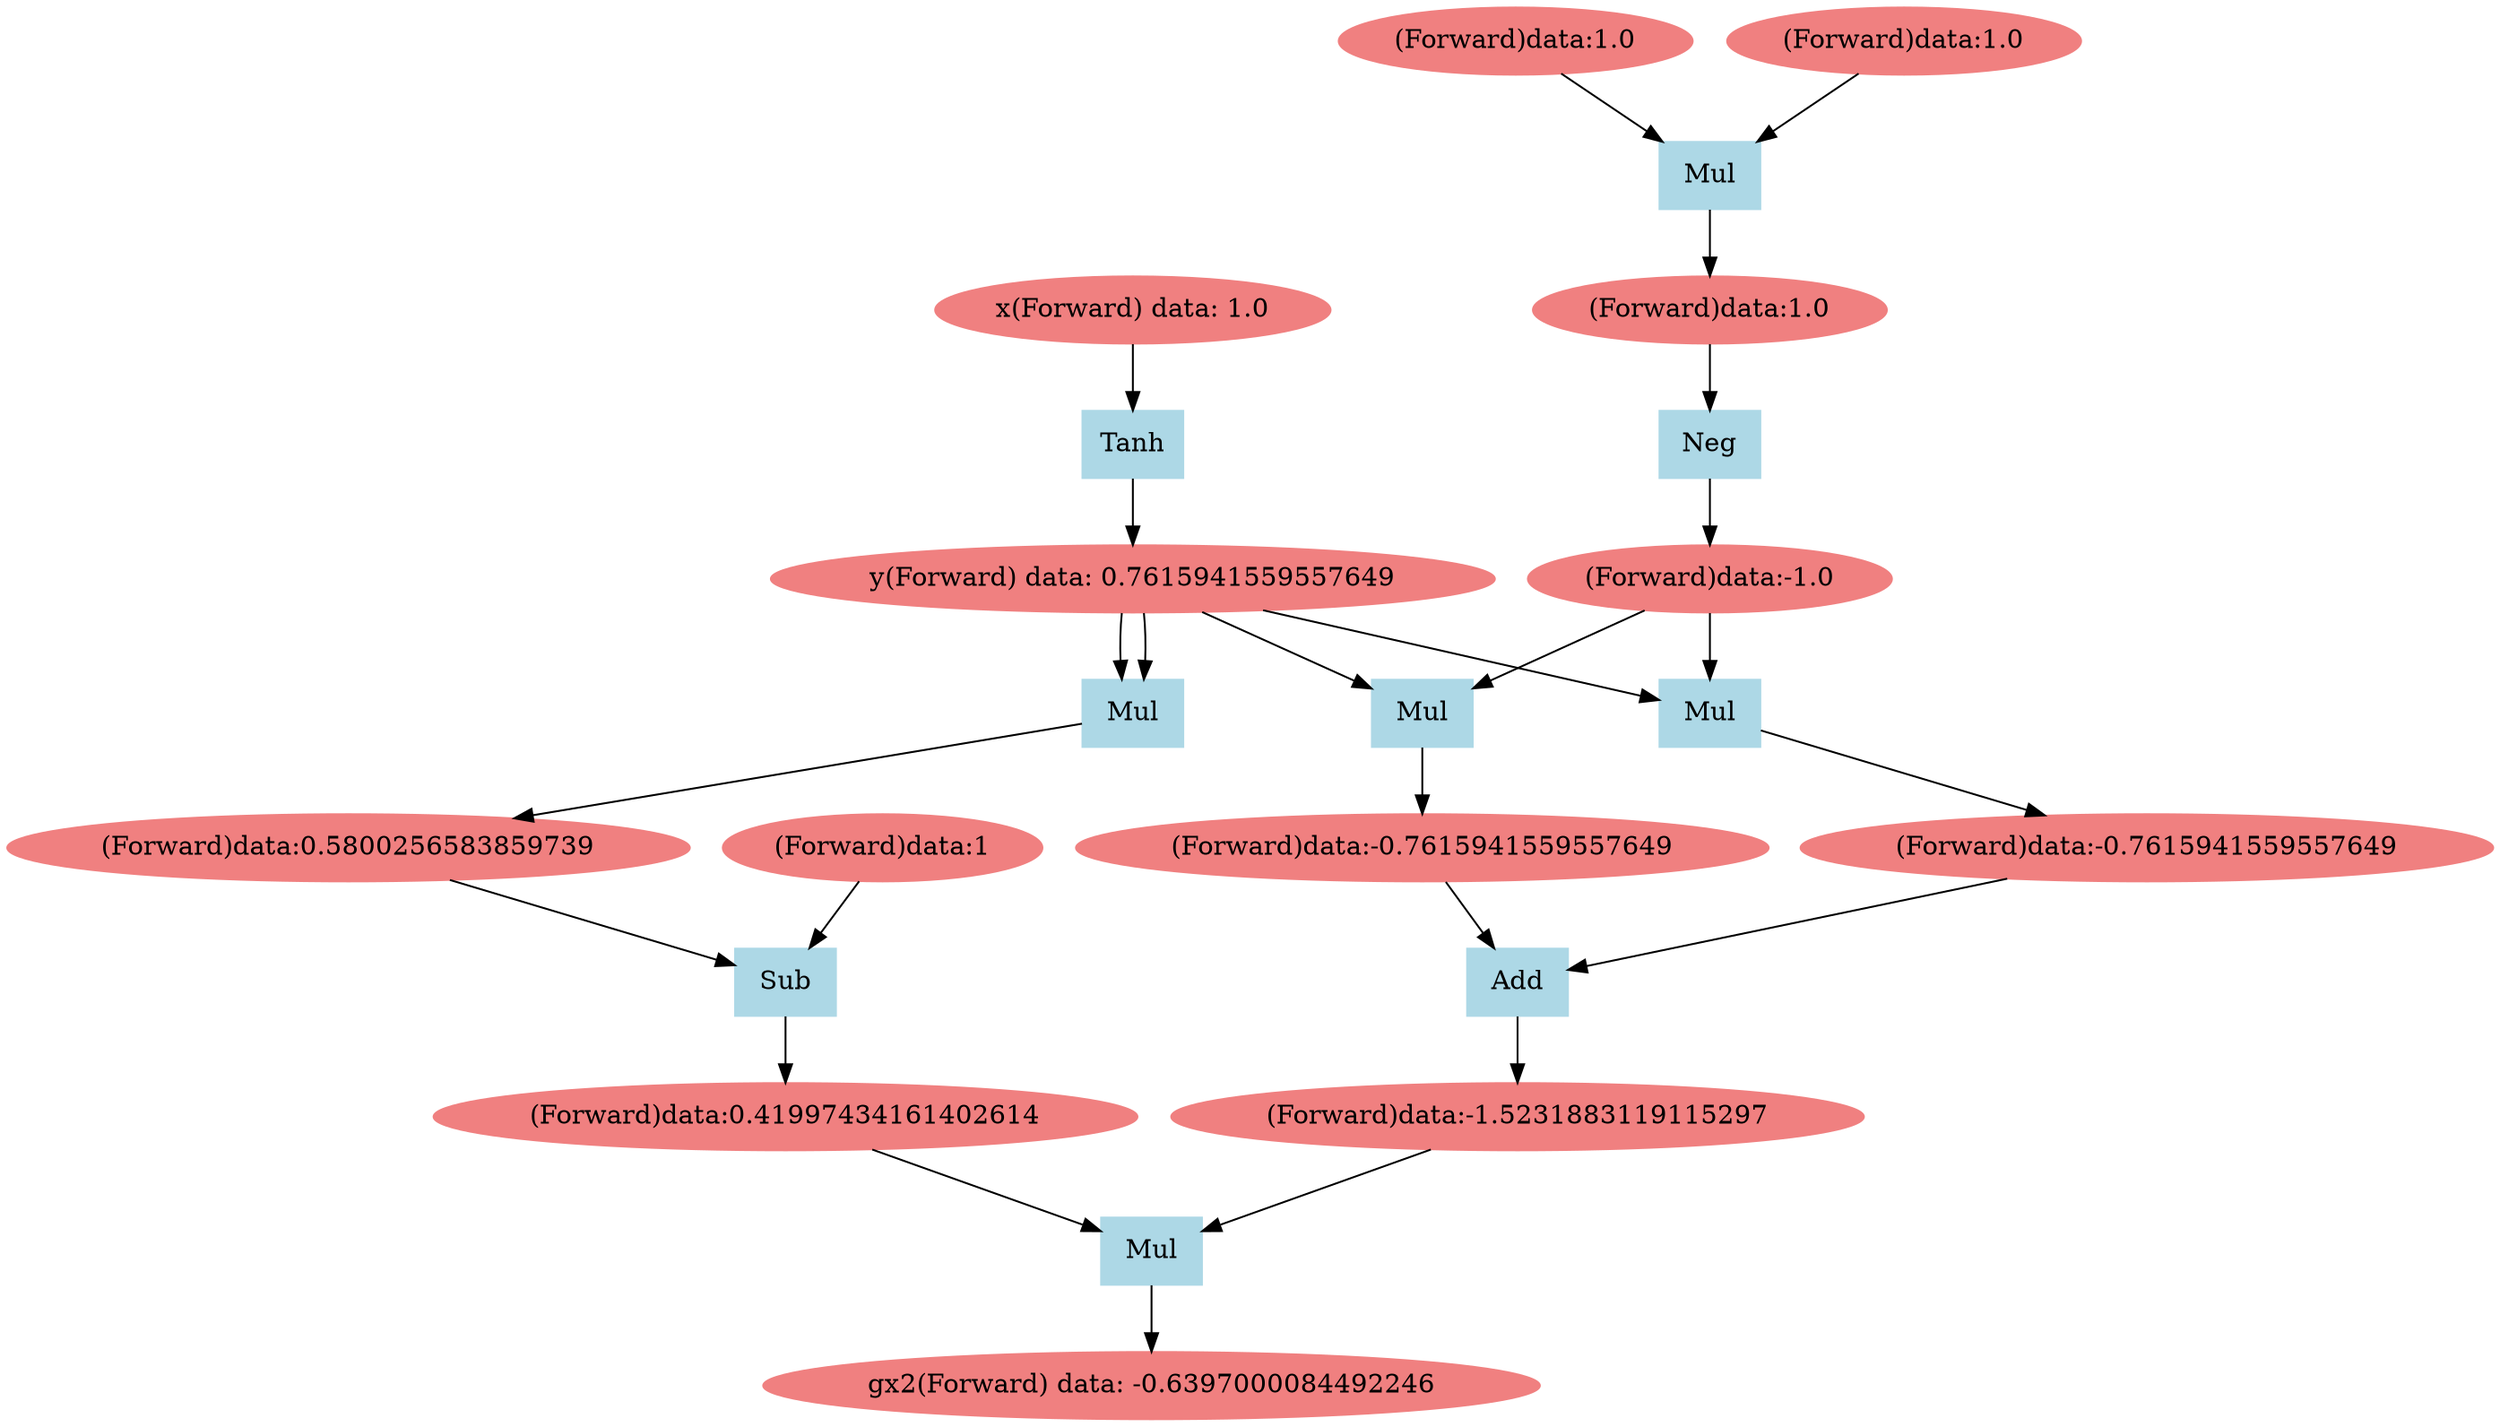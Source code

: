 digraph g {
Forward2093505489024 [label="gx2(Forward) data: -0.6397000084492246", color=lightcoral, style=filled]
Forward2093505488928 [label ="Mul", color=lightblue, style=filled, shape=box]
Forward2093505488448 -> Forward2093505488928
Forward2093505488832 -> Forward2093505488928
Forward2093505488928 -> Forward2093505489024
Forward2093505488448 [label="(Forward)data:-1.5231883119115297", color=lightcoral, style=filled]
Forward2093505488832 [label="(Forward)data:0.41997434161402614", color=lightcoral, style=filled]
Forward2093505488640 [label ="Sub", color=lightblue, style=filled, shape=box]
Forward2093505488736 -> Forward2093505488640
Forward2093505488544 -> Forward2093505488640
Forward2093505488640 -> Forward2093505488832
Forward2093505488736 [label="(Forward)data:1", color=lightcoral, style=filled]
Forward2093505488544 [label="(Forward)data:0.5800256583859739", color=lightcoral, style=filled]
Forward2093505488256 [label ="Mul", color=lightblue, style=filled, shape=box]
Forward2093464256128 -> Forward2093505488256
Forward2093464256128 -> Forward2093505488256
Forward2093505488256 -> Forward2093505488544
Forward2093464256128 [label="y(Forward) data: 0.7615941559557649", color=lightcoral, style=filled]
Forward2093464256128 [label="y(Forward) data: 0.7615941559557649", color=lightcoral, style=filled]
Forward2093464255216 [label ="Tanh", color=lightblue, style=filled, shape=box]
Forward2093464256272 -> Forward2093464255216
Forward2093464255216 -> Forward2093464256128
Forward2093464256272 [label="x(Forward) data: 1.0", color=lightcoral, style=filled]
Forward2093505488352 [label ="Add", color=lightblue, style=filled, shape=box]
Forward2093505487968 -> Forward2093505488352
Forward2093505488160 -> Forward2093505488352
Forward2093505488352 -> Forward2093505488448
Forward2093505487968 [label="(Forward)data:-0.7615941559557649", color=lightcoral, style=filled]
Forward2093505488160 [label="(Forward)data:-0.7615941559557649", color=lightcoral, style=filled]
Forward2093505488064 [label ="Mul", color=lightblue, style=filled, shape=box]
Forward2093505487776 -> Forward2093505488064
Forward2093464256128 -> Forward2093505488064
Forward2093505488064 -> Forward2093505488160
Forward2093505487776 [label="(Forward)data:-1.0", color=lightcoral, style=filled]
Forward2093464256128 [label="y(Forward) data: 0.7615941559557649", color=lightcoral, style=filled]
Forward2093505487680 [label ="Neg", color=lightblue, style=filled, shape=box]
Forward2093505487584 -> Forward2093505487680
Forward2093505487680 -> Forward2093505487776
Forward2093505487584 [label="(Forward)data:1.0", color=lightcoral, style=filled]
Forward2093505487488 [label ="Mul", color=lightblue, style=filled, shape=box]
Forward2093505487200 -> Forward2093505487488
Forward2093505449312 -> Forward2093505487488
Forward2093505487488 -> Forward2093505487584
Forward2093505487200 [label="(Forward)data:1.0", color=lightcoral, style=filled]
Forward2093505449312 [label="(Forward)data:1.0", color=lightcoral, style=filled]
Forward2093505487872 [label ="Mul", color=lightblue, style=filled, shape=box]
Forward2093505487776 -> Forward2093505487872
Forward2093464256128 -> Forward2093505487872
Forward2093505487872 -> Forward2093505487968
Forward2093505487776 [label="(Forward)data:-1.0", color=lightcoral, style=filled]
Forward2093464256128 [label="y(Forward) data: 0.7615941559557649", color=lightcoral, style=filled]
}
